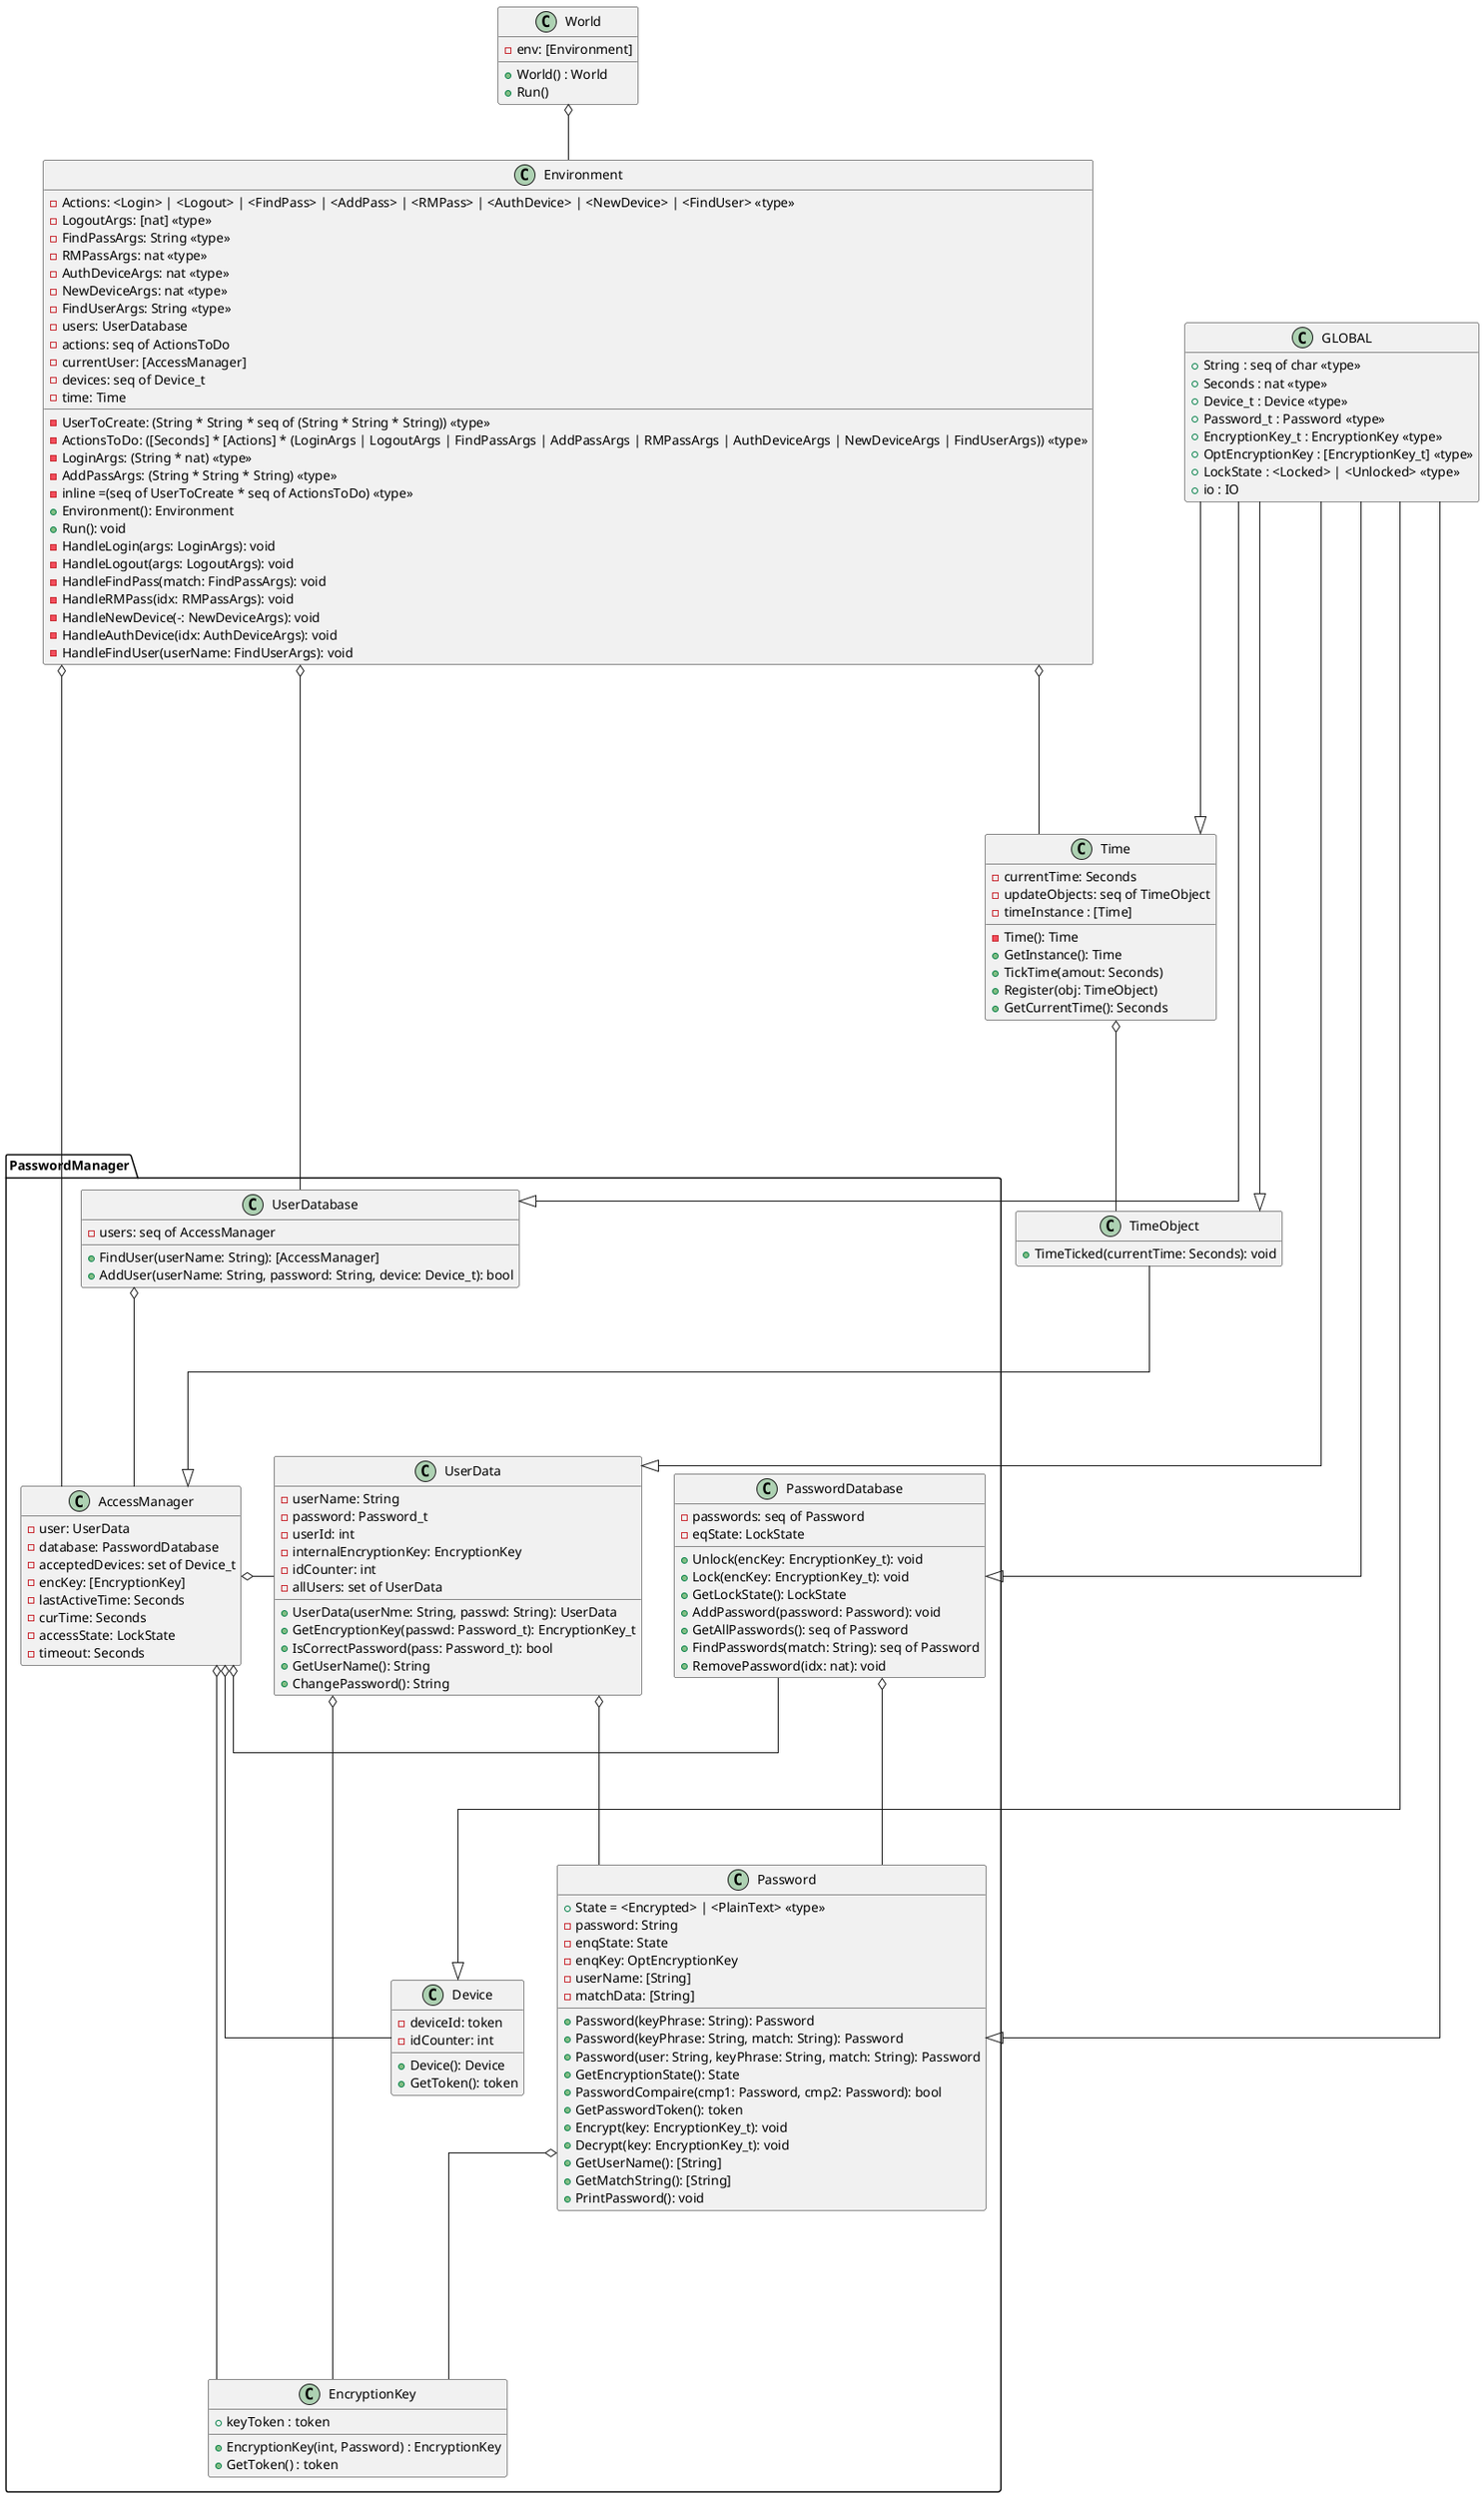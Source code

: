 @startuml EncryptionKey

hide empty members
skinparam Shadowing false
skinparam linetype ortho
skinparam defaultTextAlignment center


class World
{
    -env: [Environment]
	+World() : World
	+Run()
}

class Environment {
    - Actions: <Login> | <Logout> | <FindPass> | <AddPass> | <RMPass> | <AuthDevice> | <NewDevice> | <FindUser> <<type>>
    - UserToCreate: (String * String * seq of (String * String * String)) <<type>>
    - ActionsToDo: ([Seconds] * [Actions] * (LoginArgs | LogoutArgs | FindPassArgs | AddPassArgs | RMPassArgs | AuthDeviceArgs | NewDeviceArgs | FindUserArgs)) <<type>>
    - LoginArgs: (String * nat) <<type>>
    - LogoutArgs: [nat] <<type>>
    - FindPassArgs: String <<type>>
    - AddPassArgs: (String * String * String) <<type>>
    - RMPassArgs: nat <<type>>
    - AuthDeviceArgs: nat <<type>>
    - NewDeviceArgs: nat <<type>>
    - FindUserArgs: String <<type>>
    - inline =(seq of UserToCreate * seq of ActionsToDo) <<type>>
    - users: UserDatabase
    - actions: seq of ActionsToDo
    - currentUser: [AccessManager]
    - devices: seq of Device_t
    - time: Time
    + Environment(): Environment
    + Run(): void
    - HandleLogin(args: LoginArgs): void
    - HandleLogout(args: LogoutArgs): void
    - HandleFindPass(match: FindPassArgs): void
    - HandleRMPass(idx: RMPassArgs): void
    - HandleNewDevice(-: NewDeviceArgs): void
    - HandleAuthDevice(idx: AuthDeviceArgs): void
    - HandleFindUser(userName: FindUserArgs): void
}

class GLOBAL
{
	+ String : seq of char <<type>>
	+ Seconds : nat <<type>>
	+ Device_t : Device <<type>>
	+ Password_t : Password <<type>>
	+ EncryptionKey_t : EncryptionKey <<type>>
	+ OptEncryptionKey : [EncryptionKey_t] <<type>>
	+ LockState : <Locked> | <Unlocked> <<type>>
	+ io : IO
}

    class Time {
        - currentTime: Seconds
        - updateObjects: seq of TimeObject
        - timeInstance : [Time]
        - Time(): Time
        + GetInstance(): Time
        + TickTime(amout: Seconds)
        + Register(obj: TimeObject)
        + GetCurrentTime(): Seconds
    }

    class TimeObject {
        + TimeTicked(currentTime: Seconds): void
    }

namespace PasswordManager {

    class Password {
        + State = <Encrypted> | <PlainText> <<type>>
        - password: String
        - enqState: State
        - enqKey: OptEncryptionKey
        - userName: [String]
        - matchData: [String]
        + Password(keyPhrase: String): Password
        + Password(keyPhrase: String, match: String): Password
        + Password(user: String, keyPhrase: String, match: String): Password
        + GetEncryptionState(): State
        + PasswordCompaire(cmp1: Password, cmp2: Password): bool
        + GetPasswordToken(): token
        + Encrypt(key: EncryptionKey_t): void
        + Decrypt(key: EncryptionKey_t): void
        + GetUserName(): [String]
        + GetMatchString(): [String]
        + PrintPassword(): void
    }

    class PasswordDatabase {
        - passwords: seq of Password
        - eqState: LockState
        + Unlock(encKey: EncryptionKey_t): void
        + Lock(encKey: EncryptionKey_t): void
        + GetLockState(): LockState
        + AddPassword(password: Password): void
        + GetAllPasswords(): seq of Password
        + FindPasswords(match: String): seq of Password
        + RemovePassword(idx: nat): void
    }

    class UserData {
        - userName: String
        - password: Password_t
        - userId: int
        - internalEncryptionKey: EncryptionKey
        - idCounter: int
        - allUsers: set of UserData
        + UserData(userNme: String, passwd: String): UserData
        + GetEncryptionKey(passwd: Password_t): EncryptionKey_t
        + IsCorrectPassword(pass: Password_t): bool
        + GetUserName(): String
        + ChangePassword(): String
    }

    class UserDatabase {
        - users: seq of AccessManager
        + FindUser(userName: String): [AccessManager]
        + AddUser(userName: String, password: String, device: Device_t): bool
    }

    class EncryptionKey
    {
        + keyToken : token
        + EncryptionKey(int, Password) : EncryptionKey
        + GetToken() : token
    }

    class Device {
        - deviceId: token
        - idCounter: int
        + Device(): Device
        + GetToken(): token
    }

    class AccessManager {
        - user: UserData
        - database: PasswordDatabase
        - acceptedDevices: set of Device_t
        - encKey: [EncryptionKey]
        - lastActiveTime: Seconds
        - curTime: Seconds
        - accessState: LockState
        - timeout: Seconds
    }

    .GLOBAL --down--|> UserDatabase
    .GLOBAL --down--|> UserData
    .GLOBAL --down--|> PasswordDatabase
    .GLOBAL --down--|> Password
    .GLOBAL --down--|> Device
    .TimeObject --down--|> AccessManager
    .Environment o--right-- UserDatabase
    .Environment o--right-- AccessManager
    UserDatabase o--down-- AccessManager
    AccessManager o--right-- UserData
    UserData o--down-- Password
    AccessManager o--left-- PasswordDatabase
    PasswordDatabase o--down-- Password
    AccessManager o--down-- Device
    AccessManager o--down-- EncryptionKey
    UserData o--down-- EncryptionKey
    Password o--down-- EncryptionKey
}
World o-- Environment
GLOBAL --down--|> TimeObject
GLOBAL --down--|> Time
Time o--down-- TimeObject
Environment o---- Time

@enduml